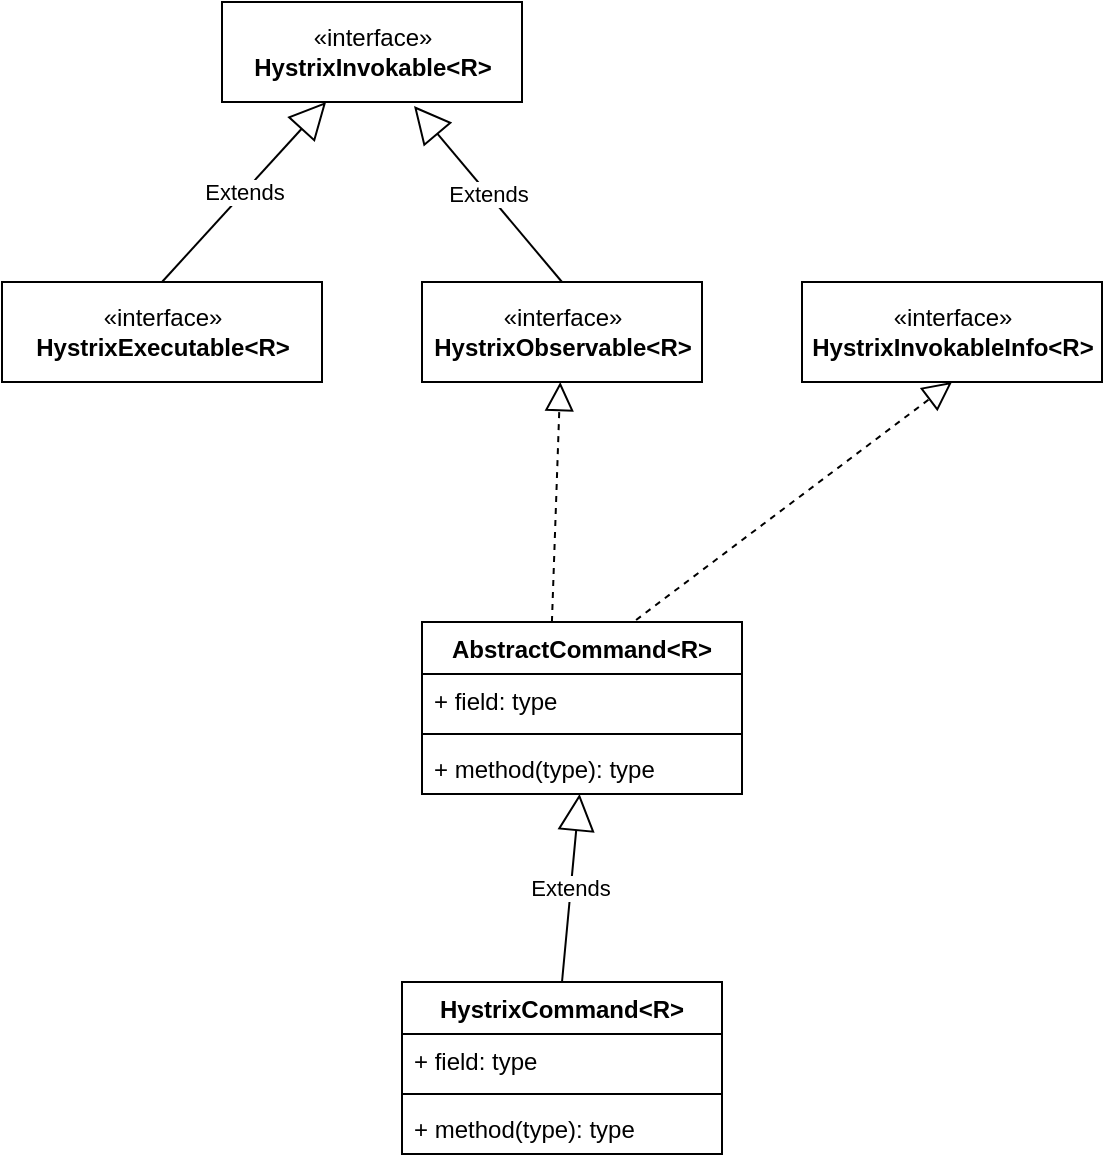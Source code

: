 <mxfile version="13.9.8" type="device" pages="4"><diagram id="1ofr_V0BHZDQ7xRZys2x" name="0 core"><mxGraphModel dx="1186" dy="595" grid="1" gridSize="10" guides="1" tooltips="1" connect="1" arrows="1" fold="1" page="1" pageScale="1" pageWidth="33000" pageHeight="46810" math="0" shadow="0"><root><mxCell id="fVa3IqsWoxT5RVFuy6Zl-0"/><mxCell id="fVa3IqsWoxT5RVFuy6Zl-1" parent="fVa3IqsWoxT5RVFuy6Zl-0"/><mxCell id="m0SrUKwDBbPJcAOAOZKD-0" value="«interface»&lt;br&gt;&lt;b&gt;HystrixInvokable&amp;lt;R&amp;gt;&lt;/b&gt;" style="html=1;" parent="fVa3IqsWoxT5RVFuy6Zl-1" vertex="1"><mxGeometry x="460" y="210" width="150" height="50" as="geometry"/></mxCell><mxCell id="m0SrUKwDBbPJcAOAOZKD-1" value="«interface»&lt;br&gt;&lt;b&gt;HystrixExecutable&amp;lt;R&amp;gt;&lt;/b&gt;" style="html=1;" parent="fVa3IqsWoxT5RVFuy6Zl-1" vertex="1"><mxGeometry x="350" y="350" width="160" height="50" as="geometry"/></mxCell><mxCell id="m0SrUKwDBbPJcAOAOZKD-2" value="Extends" style="endArrow=block;endSize=16;endFill=0;html=1;entryX=0.347;entryY=1;entryDx=0;entryDy=0;exitX=0.5;exitY=0;exitDx=0;exitDy=0;entryPerimeter=0;" parent="fVa3IqsWoxT5RVFuy6Zl-1" source="m0SrUKwDBbPJcAOAOZKD-1" target="m0SrUKwDBbPJcAOAOZKD-0" edge="1"><mxGeometry width="160" relative="1" as="geometry"><mxPoint x="520" y="340" as="sourcePoint"/><mxPoint x="680" y="340" as="targetPoint"/></mxGeometry></mxCell><mxCell id="CnJ94vT6Zo2EhMf11PGu-0" value="«interface»&lt;br&gt;&lt;b&gt;HystrixObservable&amp;lt;R&amp;gt;&lt;/b&gt;" style="html=1;" parent="fVa3IqsWoxT5RVFuy6Zl-1" vertex="1"><mxGeometry x="560" y="350" width="140" height="50" as="geometry"/></mxCell><mxCell id="CnJ94vT6Zo2EhMf11PGu-1" value="Extends" style="endArrow=block;endSize=16;endFill=0;html=1;entryX=0.64;entryY=1.04;entryDx=0;entryDy=0;entryPerimeter=0;exitX=0.5;exitY=0;exitDx=0;exitDy=0;" parent="fVa3IqsWoxT5RVFuy6Zl-1" source="CnJ94vT6Zo2EhMf11PGu-0" target="m0SrUKwDBbPJcAOAOZKD-0" edge="1"><mxGeometry width="160" relative="1" as="geometry"><mxPoint x="630" y="340" as="sourcePoint"/><mxPoint x="790" y="340" as="targetPoint"/></mxGeometry></mxCell><mxCell id="CnJ94vT6Zo2EhMf11PGu-2" value="«interface»&lt;br&gt;&lt;b&gt;HystrixInvokableInfo&amp;lt;R&amp;gt;&lt;/b&gt;" style="html=1;" parent="fVa3IqsWoxT5RVFuy6Zl-1" vertex="1"><mxGeometry x="750" y="350" width="150" height="50" as="geometry"/></mxCell><mxCell id="CnJ94vT6Zo2EhMf11PGu-3" value="AbstractCommand&lt;R&gt;" style="swimlane;fontStyle=1;align=center;verticalAlign=top;childLayout=stackLayout;horizontal=1;startSize=26;horizontalStack=0;resizeParent=1;resizeParentMax=0;resizeLast=0;collapsible=1;marginBottom=0;" parent="fVa3IqsWoxT5RVFuy6Zl-1" vertex="1"><mxGeometry x="560" y="520" width="160" height="86" as="geometry"/></mxCell><mxCell id="CnJ94vT6Zo2EhMf11PGu-4" value="+ field: type" style="text;strokeColor=none;fillColor=none;align=left;verticalAlign=top;spacingLeft=4;spacingRight=4;overflow=hidden;rotatable=0;points=[[0,0.5],[1,0.5]];portConstraint=eastwest;" parent="CnJ94vT6Zo2EhMf11PGu-3" vertex="1"><mxGeometry y="26" width="160" height="26" as="geometry"/></mxCell><mxCell id="CnJ94vT6Zo2EhMf11PGu-5" value="" style="line;strokeWidth=1;fillColor=none;align=left;verticalAlign=middle;spacingTop=-1;spacingLeft=3;spacingRight=3;rotatable=0;labelPosition=right;points=[];portConstraint=eastwest;" parent="CnJ94vT6Zo2EhMf11PGu-3" vertex="1"><mxGeometry y="52" width="160" height="8" as="geometry"/></mxCell><mxCell id="CnJ94vT6Zo2EhMf11PGu-6" value="+ method(type): type" style="text;strokeColor=none;fillColor=none;align=left;verticalAlign=top;spacingLeft=4;spacingRight=4;overflow=hidden;rotatable=0;points=[[0,0.5],[1,0.5]];portConstraint=eastwest;" parent="CnJ94vT6Zo2EhMf11PGu-3" vertex="1"><mxGeometry y="60" width="160" height="26" as="geometry"/></mxCell><mxCell id="CnJ94vT6Zo2EhMf11PGu-7" value="" style="endArrow=block;dashed=1;endFill=0;endSize=12;html=1;entryX=0.5;entryY=1;entryDx=0;entryDy=0;exitX=0.669;exitY=-0.012;exitDx=0;exitDy=0;exitPerimeter=0;" parent="fVa3IqsWoxT5RVFuy6Zl-1" source="CnJ94vT6Zo2EhMf11PGu-3" target="CnJ94vT6Zo2EhMf11PGu-2" edge="1"><mxGeometry width="160" relative="1" as="geometry"><mxPoint x="640" y="520" as="sourcePoint"/><mxPoint x="800" y="520" as="targetPoint"/></mxGeometry></mxCell><mxCell id="CnJ94vT6Zo2EhMf11PGu-8" value="" style="endArrow=block;dashed=1;endFill=0;endSize=12;html=1;exitX=0.406;exitY=0;exitDx=0;exitDy=0;exitPerimeter=0;" parent="fVa3IqsWoxT5RVFuy6Zl-1" source="CnJ94vT6Zo2EhMf11PGu-3" target="CnJ94vT6Zo2EhMf11PGu-0" edge="1"><mxGeometry width="160" relative="1" as="geometry"><mxPoint x="630" y="520" as="sourcePoint"/><mxPoint x="790" y="520" as="targetPoint"/></mxGeometry></mxCell><mxCell id="CnJ94vT6Zo2EhMf11PGu-9" value="HystrixCommand&lt;R&gt;" style="swimlane;fontStyle=1;align=center;verticalAlign=top;childLayout=stackLayout;horizontal=1;startSize=26;horizontalStack=0;resizeParent=1;resizeParentMax=0;resizeLast=0;collapsible=1;marginBottom=0;" parent="fVa3IqsWoxT5RVFuy6Zl-1" vertex="1"><mxGeometry x="550" y="700" width="160" height="86" as="geometry"/></mxCell><mxCell id="CnJ94vT6Zo2EhMf11PGu-13" value="Extends" style="endArrow=block;endSize=16;endFill=0;html=1;" parent="CnJ94vT6Zo2EhMf11PGu-9" target="CnJ94vT6Zo2EhMf11PGu-6" edge="1"><mxGeometry width="160" relative="1" as="geometry"><mxPoint x="80" as="sourcePoint"/><mxPoint x="240" as="targetPoint"/></mxGeometry></mxCell><mxCell id="CnJ94vT6Zo2EhMf11PGu-10" value="+ field: type" style="text;strokeColor=none;fillColor=none;align=left;verticalAlign=top;spacingLeft=4;spacingRight=4;overflow=hidden;rotatable=0;points=[[0,0.5],[1,0.5]];portConstraint=eastwest;" parent="CnJ94vT6Zo2EhMf11PGu-9" vertex="1"><mxGeometry y="26" width="160" height="26" as="geometry"/></mxCell><mxCell id="CnJ94vT6Zo2EhMf11PGu-11" value="" style="line;strokeWidth=1;fillColor=none;align=left;verticalAlign=middle;spacingTop=-1;spacingLeft=3;spacingRight=3;rotatable=0;labelPosition=right;points=[];portConstraint=eastwest;" parent="CnJ94vT6Zo2EhMf11PGu-9" vertex="1"><mxGeometry y="52" width="160" height="8" as="geometry"/></mxCell><mxCell id="CnJ94vT6Zo2EhMf11PGu-12" value="+ method(type): type" style="text;strokeColor=none;fillColor=none;align=left;verticalAlign=top;spacingLeft=4;spacingRight=4;overflow=hidden;rotatable=0;points=[[0,0.5],[1,0.5]];portConstraint=eastwest;" parent="CnJ94vT6Zo2EhMf11PGu-9" vertex="1"><mxGeometry y="60" width="160" height="26" as="geometry"/></mxCell></root></mxGraphModel></diagram><diagram id="s51nbp4Auw1QytqGvib4" name="1 javanica"><mxGraphModel dx="1186" dy="595" grid="1" gridSize="10" guides="1" tooltips="1" connect="1" arrows="1" fold="1" page="1" pageScale="1" pageWidth="33000" pageHeight="46810" math="0" shadow="0"><root><mxCell id="0"/><mxCell id="1" parent="0"/><mxCell id="zJUfb3TirPPrcN69I5mi-1" value="«interface»&lt;br&gt;&lt;b&gt;@HystrixCommand&lt;/b&gt;" style="html=1;" vertex="1" parent="1"><mxGeometry x="370" y="110" width="120" height="50" as="geometry"/></mxCell><mxCell id="zJUfb3TirPPrcN69I5mi-2" value="«interface»&lt;br&gt;&lt;b&gt;@HystrixProperty&lt;/b&gt;" style="html=1;" vertex="1" parent="1"><mxGeometry x="370" y="210" width="120" height="50" as="geometry"/></mxCell><mxCell id="zJUfb3TirPPrcN69I5mi-3" value="«interface»&lt;br&gt;&lt;b&gt;@DefaultProperties&lt;/b&gt;" style="html=1;" vertex="1" parent="1"><mxGeometry x="365" y="330" width="130" height="50" as="geometry"/></mxCell></root></mxGraphModel></diagram><diagram id="QqMLfHck562neIuwE9Q3" name="2 serialization"><mxGraphModel dx="1186" dy="595" grid="1" gridSize="10" guides="1" tooltips="1" connect="1" arrows="1" fold="1" page="1" pageScale="1" pageWidth="33000" pageHeight="46810" math="0" shadow="0"><root><mxCell id="Jsu7d8SG6nZqnUZnhVsU-0"/><mxCell id="Jsu7d8SG6nZqnUZnhVsU-1" parent="Jsu7d8SG6nZqnUZnhVsU-0"/></root></mxGraphModel></diagram><diagram id="sqLvsnRVlnv0k6oQEYIu" name="3 metrics-event-stream"><mxGraphModel dx="1186" dy="595" grid="1" gridSize="10" guides="1" tooltips="1" connect="1" arrows="1" fold="1" page="1" pageScale="1" pageWidth="33000" pageHeight="46810" math="0" shadow="0"><root><mxCell id="uB0GSkbGC_Wxncxvomsb-0"/><mxCell id="uB0GSkbGC_Wxncxvomsb-1" parent="uB0GSkbGC_Wxncxvomsb-0"/></root></mxGraphModel></diagram></mxfile>